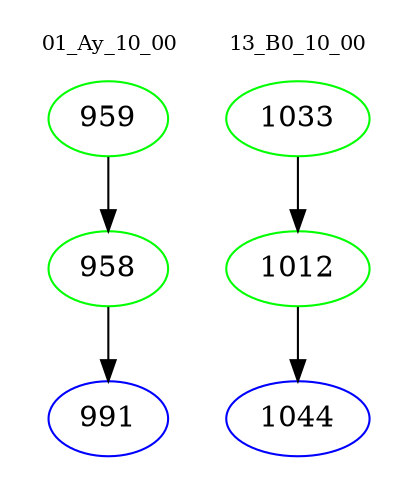 digraph{
subgraph cluster_0 {
color = white
label = "01_Ay_10_00";
fontsize=10;
T0_959 [label="959", color="green"]
T0_959 -> T0_958 [color="black"]
T0_958 [label="958", color="green"]
T0_958 -> T0_991 [color="black"]
T0_991 [label="991", color="blue"]
}
subgraph cluster_1 {
color = white
label = "13_B0_10_00";
fontsize=10;
T1_1033 [label="1033", color="green"]
T1_1033 -> T1_1012 [color="black"]
T1_1012 [label="1012", color="green"]
T1_1012 -> T1_1044 [color="black"]
T1_1044 [label="1044", color="blue"]
}
}
